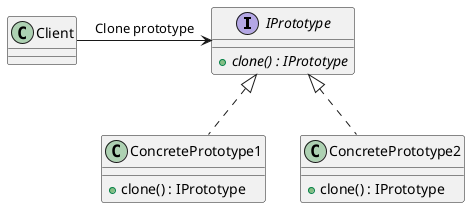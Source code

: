 @startuml Prototype_diagram

interface IPrototype {
    + {abstract} clone() : IPrototype
}

class ConcretePrototype1 {
    + clone() : IPrototype
}

IPrototype <|.. ConcretePrototype1

class ConcretePrototype2 {
    + clone() : IPrototype
}

IPrototype <|.. ConcretePrototype2


class Client {
}

Client -> IPrototype : Clone prototype

@enduml
